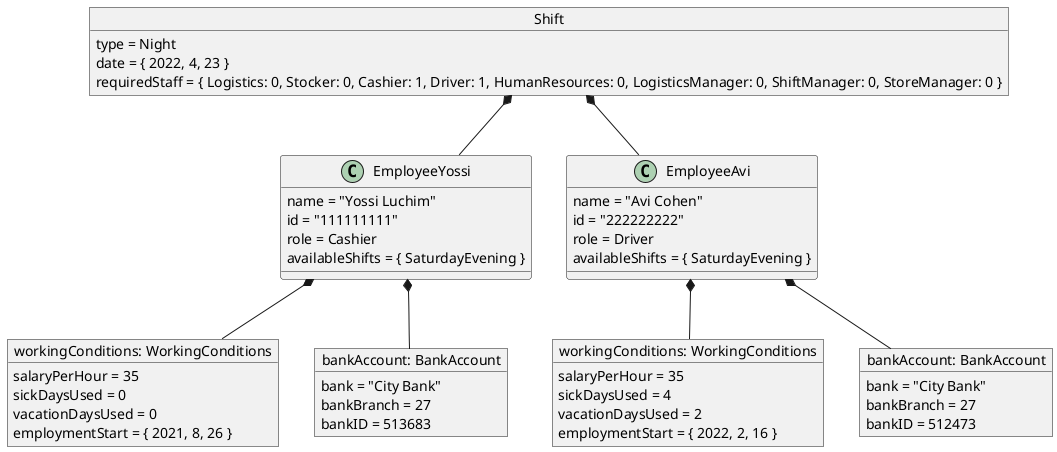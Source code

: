 @startuml
object Shift {
  type = Night
  date = { 2022, 4, 23 }
  requiredStaff = { Logistics: 0, Stocker: 0, Cashier: 1, Driver: 1, HumanResources: 0, LogisticsManager: 0, ShiftManager: 0, StoreManager: 0 }
}

Shift *-- EmployeeYossi
Shift *-- EmployeeAvi


object "Yossi: Employee" as EmployeeYossi {
  name = "Yossi Luchim"
  id = "111111111"
  role = Cashier
  availableShifts = { SaturdayEvening }
}

object "workingConditions: WorkingConditions" as WorkingConditionsYossi {
  salaryPerHour = 35
  sickDaysUsed = 0
  vacationDaysUsed = 0
  employmentStart = { 2021, 8, 26 }
}

object "bankAccount: BankAccount" as BankAccountYossi {
  bank = "City Bank"
  bankBranch = 27
  bankID = 513683
}

EmployeeYossi *-- WorkingConditionsYossi
EmployeeYossi *-- BankAccountYossi




object "Avi: Employee" as EmployeeAvi {
  name = "Avi Cohen"
  id = "222222222"
  role = Driver
  availableShifts = { SaturdayEvening }
}

object "workingConditions: WorkingConditions" as WorkingConditionsAvi {
  salaryPerHour = 35
  sickDaysUsed = 4
  vacationDaysUsed = 2
  employmentStart = { 2022, 2, 16 }
}

object "bankAccount: BankAccount" as BankAccountAvi {
  bank = "City Bank"
  bankBranch = 27
  bankID = 512473
}

EmployeeAvi *-- WorkingConditionsAvi
EmployeeAvi *-- BankAccountAvi
@enduml
